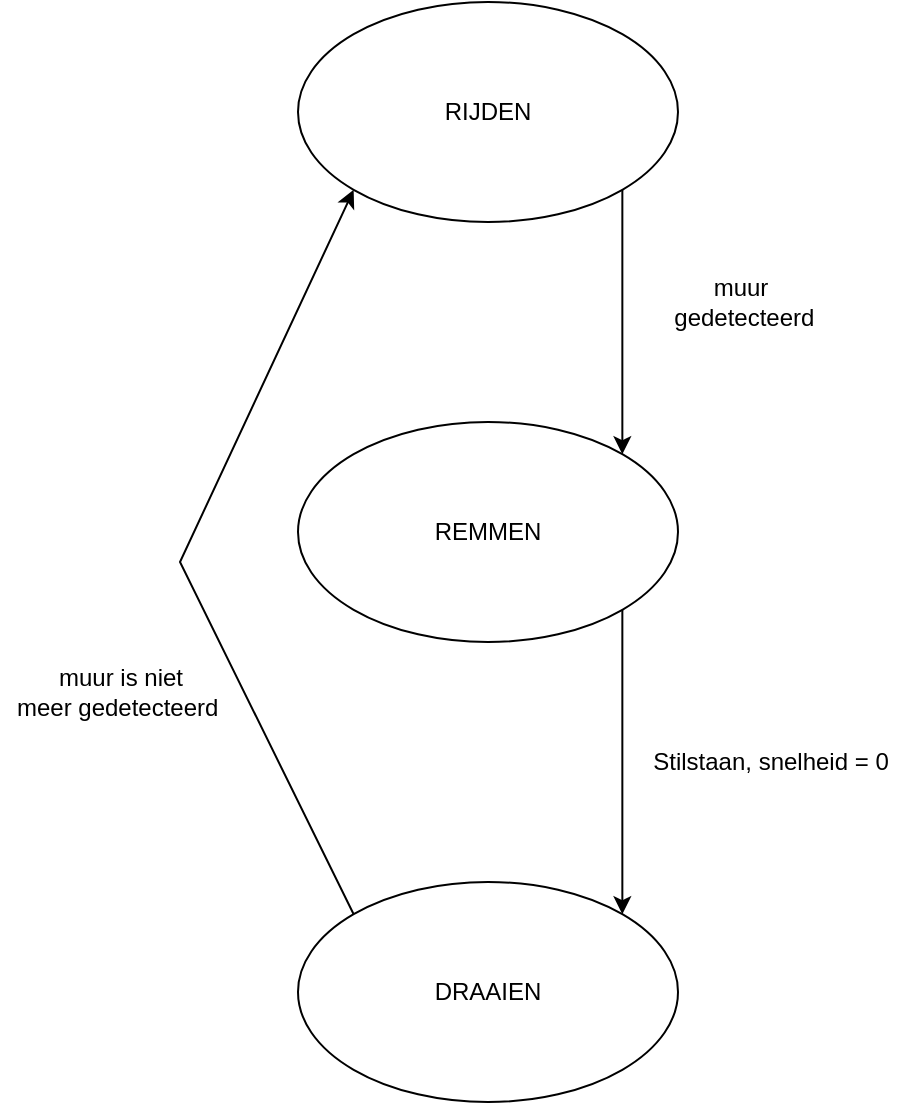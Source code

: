 <mxfile version="18.0.8" type="device"><diagram id="w9njYzOjA2urrBYFwlAE" name="Page-1"><mxGraphModel dx="868" dy="450" grid="1" gridSize="10" guides="1" tooltips="1" connect="1" arrows="1" fold="1" page="1" pageScale="1" pageWidth="827" pageHeight="1169" math="0" shadow="0"><root><mxCell id="0"/><mxCell id="1" parent="0"/><mxCell id="v0QENKUt3Z_XBYex07y0-1" value="RIJDEN" style="ellipse;whiteSpace=wrap;html=1;" parent="1" vertex="1"><mxGeometry x="319" y="90" width="190" height="110" as="geometry"/></mxCell><mxCell id="v0QENKUt3Z_XBYex07y0-2" value="REMMEN" style="ellipse;whiteSpace=wrap;html=1;" parent="1" vertex="1"><mxGeometry x="319" y="300" width="190" height="110" as="geometry"/></mxCell><mxCell id="v0QENKUt3Z_XBYex07y0-3" value="DRAAIEN" style="ellipse;whiteSpace=wrap;html=1;" parent="1" vertex="1"><mxGeometry x="319" y="530" width="190" height="110" as="geometry"/></mxCell><mxCell id="v0QENKUt3Z_XBYex07y0-4" value="" style="endArrow=classic;html=1;rounded=0;exitX=1;exitY=1;exitDx=0;exitDy=0;entryX=1;entryY=0;entryDx=0;entryDy=0;" parent="1" source="v0QENKUt3Z_XBYex07y0-1" target="v0QENKUt3Z_XBYex07y0-2" edge="1"><mxGeometry width="50" height="50" relative="1" as="geometry"><mxPoint x="390" y="460" as="sourcePoint"/><mxPoint x="440" y="410" as="targetPoint"/><Array as="points"/></mxGeometry></mxCell><mxCell id="v0QENKUt3Z_XBYex07y0-5" value="" style="endArrow=classic;html=1;rounded=0;entryX=1;entryY=0;entryDx=0;entryDy=0;exitX=1;exitY=1;exitDx=0;exitDy=0;" parent="1" source="v0QENKUt3Z_XBYex07y0-2" target="v0QENKUt3Z_XBYex07y0-3" edge="1"><mxGeometry width="50" height="50" relative="1" as="geometry"><mxPoint x="481" y="390" as="sourcePoint"/><mxPoint x="479.995" y="529.999" as="targetPoint"/><Array as="points"/></mxGeometry></mxCell><mxCell id="v0QENKUt3Z_XBYex07y0-7" value="" style="endArrow=classic;html=1;rounded=0;entryX=0;entryY=1;entryDx=0;entryDy=0;exitX=0;exitY=0;exitDx=0;exitDy=0;" parent="1" source="v0QENKUt3Z_XBYex07y0-3" target="v0QENKUt3Z_XBYex07y0-1" edge="1"><mxGeometry width="50" height="50" relative="1" as="geometry"><mxPoint x="340" y="323.89" as="sourcePoint"/><mxPoint x="341.175" y="159.999" as="targetPoint"/><Array as="points"><mxPoint x="260" y="370"/></Array></mxGeometry></mxCell><mxCell id="v0QENKUt3Z_XBYex07y0-8" value="muur&lt;br&gt;&amp;nbsp;gedetecteerd" style="text;html=1;align=center;verticalAlign=middle;resizable=0;points=[];autosize=1;strokeColor=none;fillColor=none;" parent="1" vertex="1"><mxGeometry x="495" y="225" width="90" height="30" as="geometry"/></mxCell><mxCell id="v0QENKUt3Z_XBYex07y0-9" value="Stilstaan, snelheid = 0" style="text;html=1;align=center;verticalAlign=middle;resizable=0;points=[];autosize=1;strokeColor=none;fillColor=none;" parent="1" vertex="1"><mxGeometry x="490" y="460" width="130" height="20" as="geometry"/></mxCell><mxCell id="v0QENKUt3Z_XBYex07y0-10" value="muur is niet&lt;br&gt;meer gedetecteerd&amp;nbsp;" style="text;html=1;align=center;verticalAlign=middle;resizable=0;points=[];autosize=1;strokeColor=none;fillColor=none;" parent="1" vertex="1"><mxGeometry x="170" y="420" width="120" height="30" as="geometry"/></mxCell></root></mxGraphModel></diagram></mxfile>